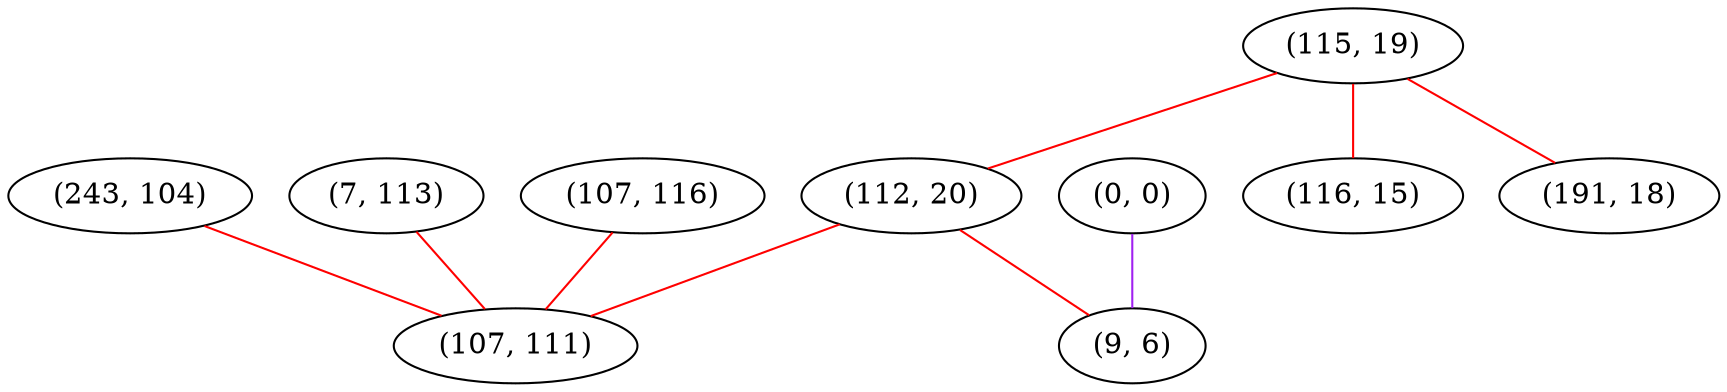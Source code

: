 graph "" {
"(243, 104)";
"(0, 0)";
"(115, 19)";
"(191, 18)";
"(7, 113)";
"(107, 116)";
"(112, 20)";
"(107, 111)";
"(116, 15)";
"(9, 6)";
"(243, 104)" -- "(107, 111)"  [color=red, key=0, weight=1];
"(0, 0)" -- "(9, 6)"  [color=purple, key=0, weight=4];
"(115, 19)" -- "(116, 15)"  [color=red, key=0, weight=1];
"(115, 19)" -- "(191, 18)"  [color=red, key=0, weight=1];
"(115, 19)" -- "(112, 20)"  [color=red, key=0, weight=1];
"(7, 113)" -- "(107, 111)"  [color=red, key=0, weight=1];
"(107, 116)" -- "(107, 111)"  [color=red, key=0, weight=1];
"(112, 20)" -- "(107, 111)"  [color=red, key=0, weight=1];
"(112, 20)" -- "(9, 6)"  [color=red, key=0, weight=1];
}

